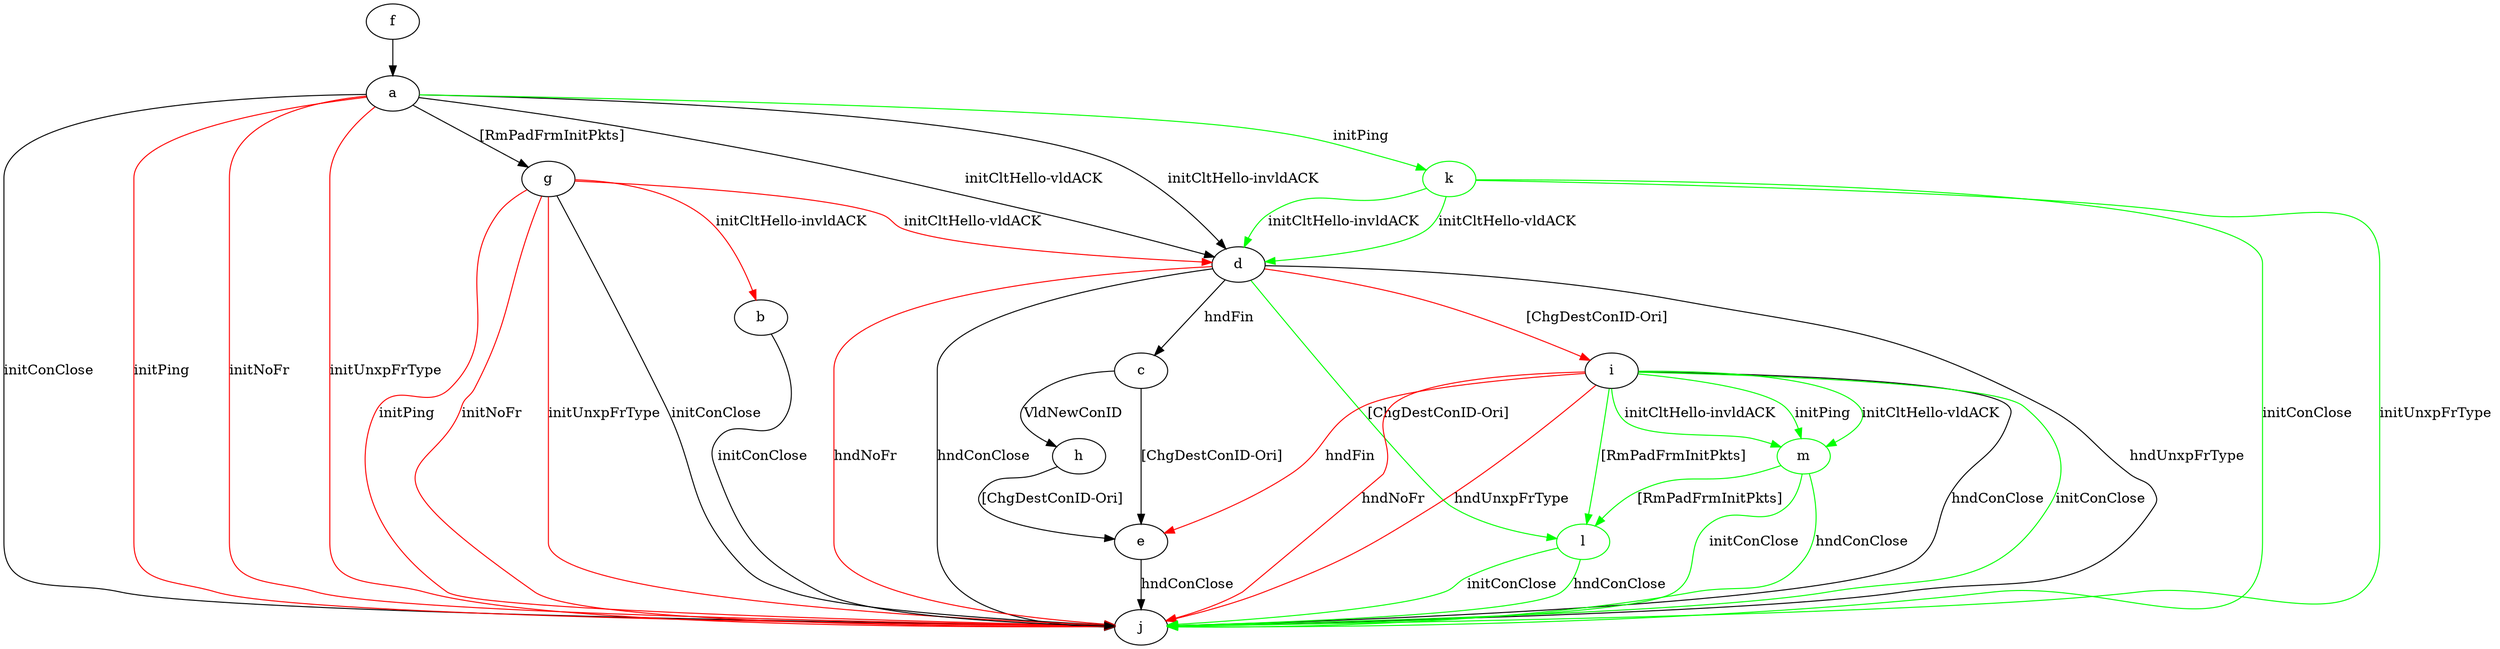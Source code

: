 digraph "" {
	a -> d	[key=0,
		label="initCltHello-vldACK "];
	a -> d	[key=1,
		label="initCltHello-invldACK "];
	a -> g	[key=0,
		label="[RmPadFrmInitPkts] "];
	a -> j	[key=0,
		label="initConClose "];
	a -> j	[key=1,
		color=red,
		label="initPing "];
	a -> j	[key=2,
		color=red,
		label="initNoFr "];
	a -> j	[key=3,
		color=red,
		label="initUnxpFrType "];
	k	[color=green];
	a -> k	[key=0,
		color=green,
		label="initPing "];
	b -> j	[key=0,
		label="initConClose "];
	c -> e	[key=0,
		label="[ChgDestConID-Ori] "];
	c -> h	[key=0,
		label="VldNewConID "];
	d -> c	[key=0,
		label="hndFin "];
	d -> i	[key=0,
		color=red,
		label="[ChgDestConID-Ori] "];
	d -> j	[key=0,
		label="hndConClose "];
	d -> j	[key=1,
		label="hndUnxpFrType "];
	d -> j	[key=2,
		color=red,
		label="hndNoFr "];
	l	[color=green];
	d -> l	[key=0,
		color=green,
		label="[ChgDestConID-Ori] "];
	e -> j	[key=0,
		label="hndConClose "];
	f -> a	[key=0];
	g -> b	[key=0,
		color=red,
		label="initCltHello-invldACK "];
	g -> d	[key=0,
		color=red,
		label="initCltHello-vldACK "];
	g -> j	[key=0,
		label="initConClose "];
	g -> j	[key=1,
		color=red,
		label="initPing "];
	g -> j	[key=2,
		color=red,
		label="initNoFr "];
	g -> j	[key=3,
		color=red,
		label="initUnxpFrType "];
	h -> e	[key=0,
		label="[ChgDestConID-Ori] "];
	i -> e	[key=0,
		color=red,
		label="hndFin "];
	i -> j	[key=0,
		label="hndConClose "];
	i -> j	[key=1,
		color=green,
		label="initConClose "];
	i -> j	[key=2,
		color=red,
		label="hndNoFr "];
	i -> j	[key=3,
		color=red,
		label="hndUnxpFrType "];
	i -> l	[key=0,
		color=green,
		label="[RmPadFrmInitPkts] "];
	m	[color=green];
	i -> m	[key=0,
		color=green,
		label="initPing "];
	i -> m	[key=1,
		color=green,
		label="initCltHello-vldACK "];
	i -> m	[key=2,
		color=green,
		label="initCltHello-invldACK "];
	k -> d	[key=0,
		color=green,
		label="initCltHello-vldACK "];
	k -> d	[key=1,
		color=green,
		label="initCltHello-invldACK "];
	k -> j	[key=0,
		color=green,
		label="initConClose "];
	k -> j	[key=1,
		color=green,
		label="initUnxpFrType "];
	l -> j	[key=0,
		color=green,
		label="initConClose "];
	l -> j	[key=1,
		color=green,
		label="hndConClose "];
	m -> j	[key=0,
		color=green,
		label="initConClose "];
	m -> j	[key=1,
		color=green,
		label="hndConClose "];
	m -> l	[key=0,
		color=green,
		label="[RmPadFrmInitPkts] "];
}
